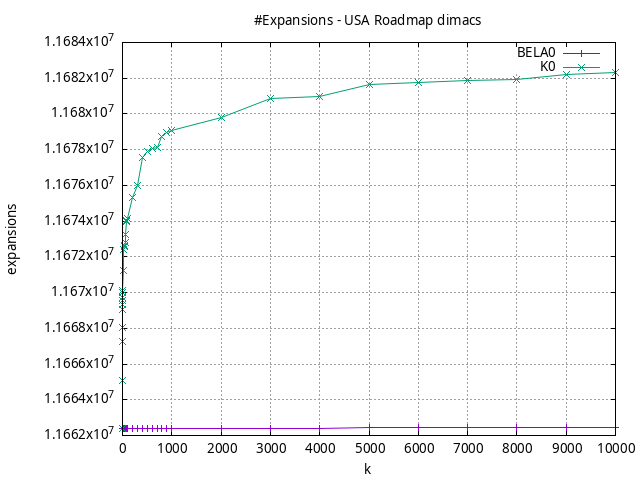#!/usr/bin/gnuplot
# -*- coding: utf-8 -*-
#
# results/roadmap/dimacs/USA/USA-road-d.USA.brute-force.expansions.gnuplot
#
# Started on 01/09/2024 14:35:25
# Author: Carlos Linares López
set grid
set xlabel "k"
set ylabel "expansions"

set title "#Expansions - USA Roadmap dimacs"

set terminal png enhanced font "Ariel,10"
set output 'USA-road-d.USA.brute-force.expansions.png'

plot "-" title "BELA0"      with linesp, "-" title "K0"      with linesp

	1 11662366.81
	2 11662367.94
	3 11662368.94
	4 11662369.25
	5 11662370.85
	6 11662371.12
	7 11662371.58
	8 11662371.85
	9 11662372.85
	10 11662373.02
	20 11662375.75
	30 11662377.43
	40 11662378.85
	50 11662380.42
	60 11662381.38
	70 11662382.62
	80 11662383.55
	90 11662384.55
	100 11662385.15
	200 11662389.84
	300 11662393.23
	400 11662395.55
	500 11662397.53
	600 11662398.94
	700 11662400.45
	800 11662401.42
	900 11662402.7
	1000 11662403.59
	2000 11662410.77
	3000 11662415.06
	4000 11662418.16
	5000 11662420.83
	6000 11662422.96
	7000 11662424.8
	8000 11662426.46
	9000 11662427.93
	10000 11662429.22
end
	1 11662368.94
	2 11665078.37
	3 11667238.01
	4 11668055.51
	5 11669062.26
	6 11669351.35
	7 11669555.67
	8 11669729.23
	9 11670004.6
	10 11670105.09
	20 11671227.31
	30 11672392.6
	40 11672571.85
	50 11672661.7
	60 11672778.5
	70 11673260.59
	80 11673987.2
	90 11674037.43
	100 11674139.96
	200 11675344.96
	300 11676019.8
	400 11677539.02
	500 11677887.49
	600 11678089.62
	700 11678148.88
	800 11678728.03
	900 11678970.15
	1000 11679047.95
	2000 11679775.71
	3000 11680852.57
	4000 11680952.53
	5000 11681647.87
	6000 11681757.79
	7000 11681895.2
	8000 11681906.91
	9000 11682205.1
	10000 11682346.24
end

